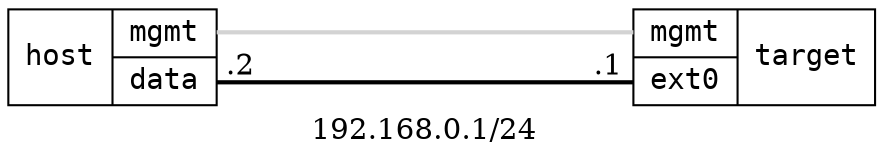 graph "1x2" {
	layout="neato";
	overlap="false";
	esep="+80";

        node [shape=record, fontname="DejaVu Sans Mono, Book"];
	edge [color="cornflowerblue", penwidth="2", fontname="DejaVu Serif, Book"];

	host [
	    label="host | { <mgmt> mgmt | <data> data }",
	    pos="0,12!",
	    requires="controller",
	];

        target [
	    label="{ <mgmt> mgmt | <ext0> ext0 } | target",
	    pos="10,12!",

	    requires="infix",
	];

	host:mgmt -- target:mgmt [requires="mgmt", color=lightgrey]
	host:data -- target:ext0 [color=black, headlabel=".1 ", taillabel=" .2", label="\n     192.168.0.1/24     "]
}
